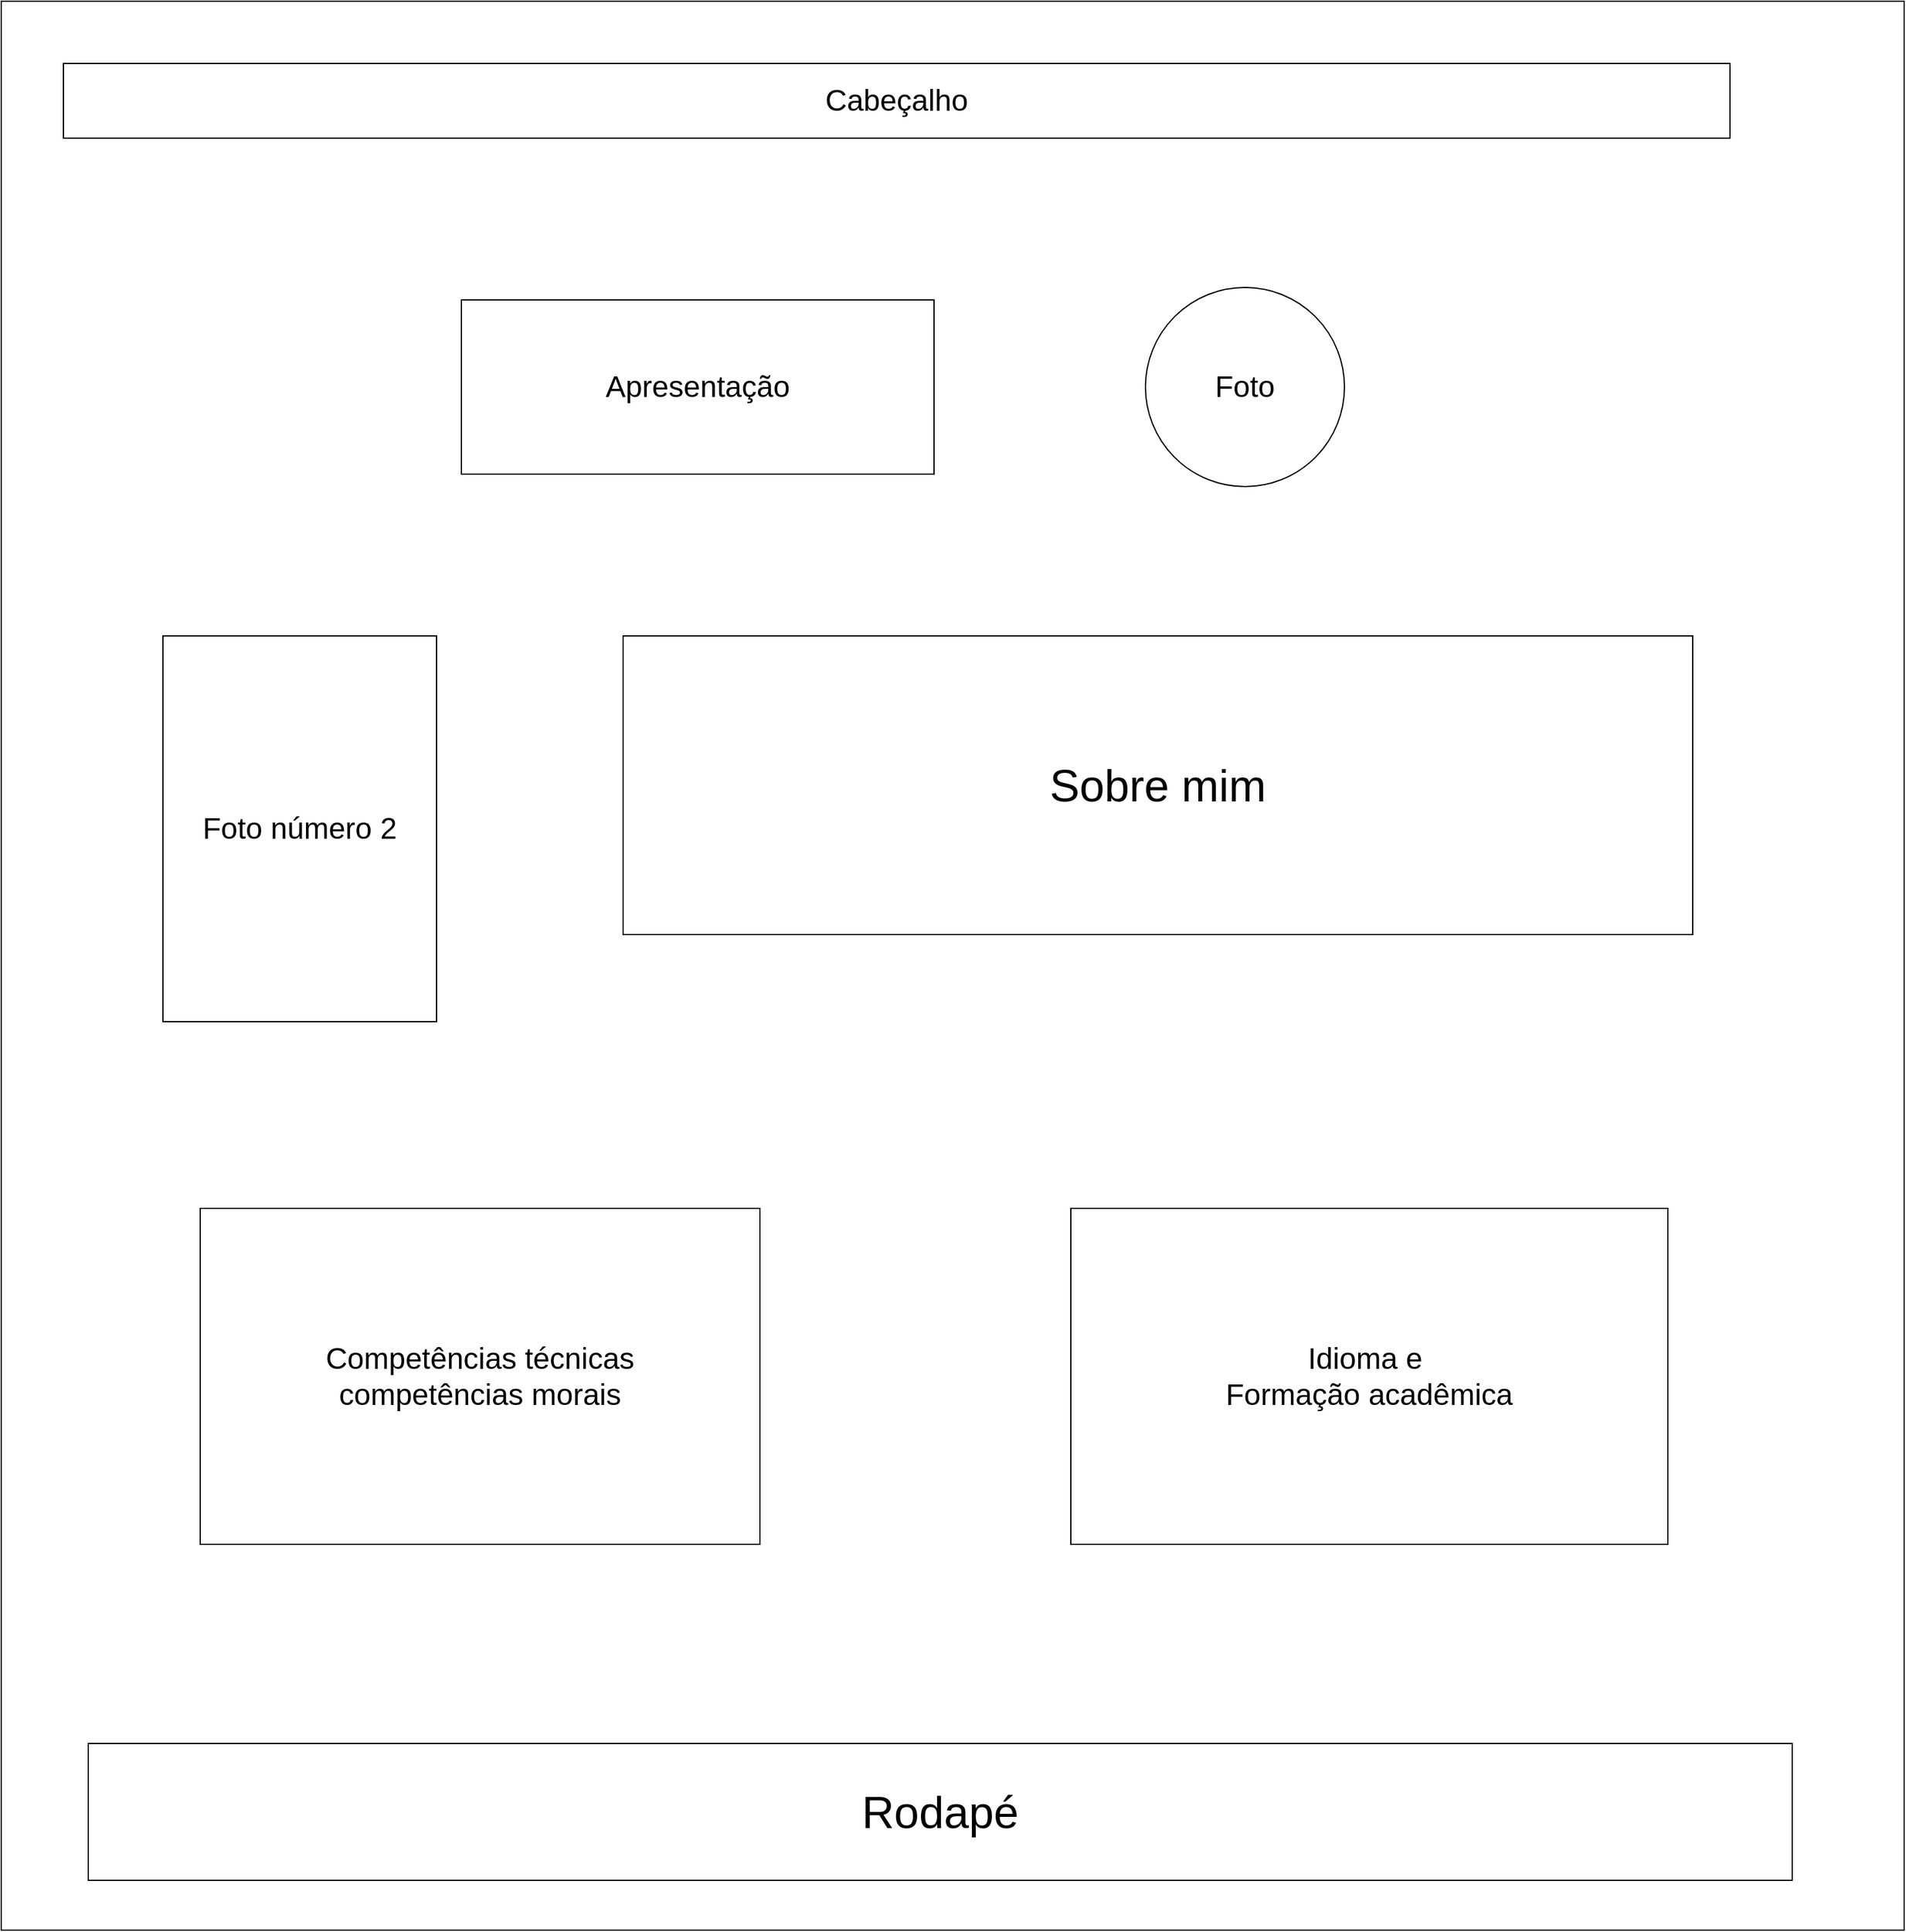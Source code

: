 <mxfile version="24.2.5" type="device">
  <diagram name="Página-1" id="fKkTMa8-ULxhk7HQkgbc">
    <mxGraphModel dx="2868" dy="1560" grid="1" gridSize="10" guides="1" tooltips="1" connect="1" arrows="1" fold="1" page="1" pageScale="1" pageWidth="827" pageHeight="1169" math="0" shadow="0">
      <root>
        <mxCell id="0" />
        <mxCell id="1" parent="0" />
        <mxCell id="yfdCeYe_rkEkQRW3FUzS-1" value="" style="rounded=0;whiteSpace=wrap;html=1;" vertex="1" parent="1">
          <mxGeometry x="130" y="60" width="1530" height="1550" as="geometry" />
        </mxCell>
        <mxCell id="yfdCeYe_rkEkQRW3FUzS-2" value="&lt;font style=&quot;font-size: 24px;&quot;&gt;Cabeçalho&lt;/font&gt;" style="rounded=0;whiteSpace=wrap;html=1;" vertex="1" parent="1">
          <mxGeometry x="180" y="110" width="1340" height="60" as="geometry" />
        </mxCell>
        <mxCell id="yfdCeYe_rkEkQRW3FUzS-3" value="&lt;font style=&quot;font-size: 24px;&quot;&gt;Foto&lt;/font&gt;" style="ellipse;whiteSpace=wrap;html=1;aspect=fixed;" vertex="1" parent="1">
          <mxGeometry x="1050" y="290" width="160" height="160" as="geometry" />
        </mxCell>
        <mxCell id="yfdCeYe_rkEkQRW3FUzS-4" value="&lt;font style=&quot;font-size: 24px;&quot;&gt;Apresentação&lt;/font&gt;" style="rounded=0;whiteSpace=wrap;html=1;" vertex="1" parent="1">
          <mxGeometry x="500" y="300" width="380" height="140" as="geometry" />
        </mxCell>
        <mxCell id="yfdCeYe_rkEkQRW3FUzS-5" value="&lt;font style=&quot;font-size: 24px;&quot;&gt;Foto número 2&lt;/font&gt;" style="rounded=0;whiteSpace=wrap;html=1;" vertex="1" parent="1">
          <mxGeometry x="260" y="570" width="220" height="310" as="geometry" />
        </mxCell>
        <mxCell id="yfdCeYe_rkEkQRW3FUzS-6" value="&lt;font style=&quot;font-size: 36px;&quot;&gt;Sobre mim&lt;/font&gt;" style="rounded=0;whiteSpace=wrap;html=1;" vertex="1" parent="1">
          <mxGeometry x="630" y="570" width="860" height="240" as="geometry" />
        </mxCell>
        <mxCell id="yfdCeYe_rkEkQRW3FUzS-7" value="&lt;font style=&quot;font-size: 24px;&quot;&gt;Competências técnicas&lt;/font&gt;&lt;div&gt;&lt;font style=&quot;font-size: 24px;&quot;&gt;competências morais&lt;/font&gt;&lt;/div&gt;" style="rounded=0;whiteSpace=wrap;html=1;" vertex="1" parent="1">
          <mxGeometry x="290" y="1030" width="450" height="270" as="geometry" />
        </mxCell>
        <mxCell id="yfdCeYe_rkEkQRW3FUzS-10" value="&lt;font style=&quot;font-size: 24px;&quot;&gt;Idioma e&amp;nbsp;&lt;/font&gt;&lt;div&gt;&lt;font style=&quot;font-size: 24px;&quot;&gt;Formação acadêmica&lt;/font&gt;&lt;/div&gt;" style="rounded=0;whiteSpace=wrap;html=1;" vertex="1" parent="1">
          <mxGeometry x="990" y="1030" width="480" height="270" as="geometry" />
        </mxCell>
        <mxCell id="yfdCeYe_rkEkQRW3FUzS-11" value="&lt;font style=&quot;font-size: 36px;&quot;&gt;Rodapé&lt;/font&gt;" style="rounded=0;whiteSpace=wrap;html=1;" vertex="1" parent="1">
          <mxGeometry x="200" y="1460" width="1370" height="110" as="geometry" />
        </mxCell>
      </root>
    </mxGraphModel>
  </diagram>
</mxfile>
